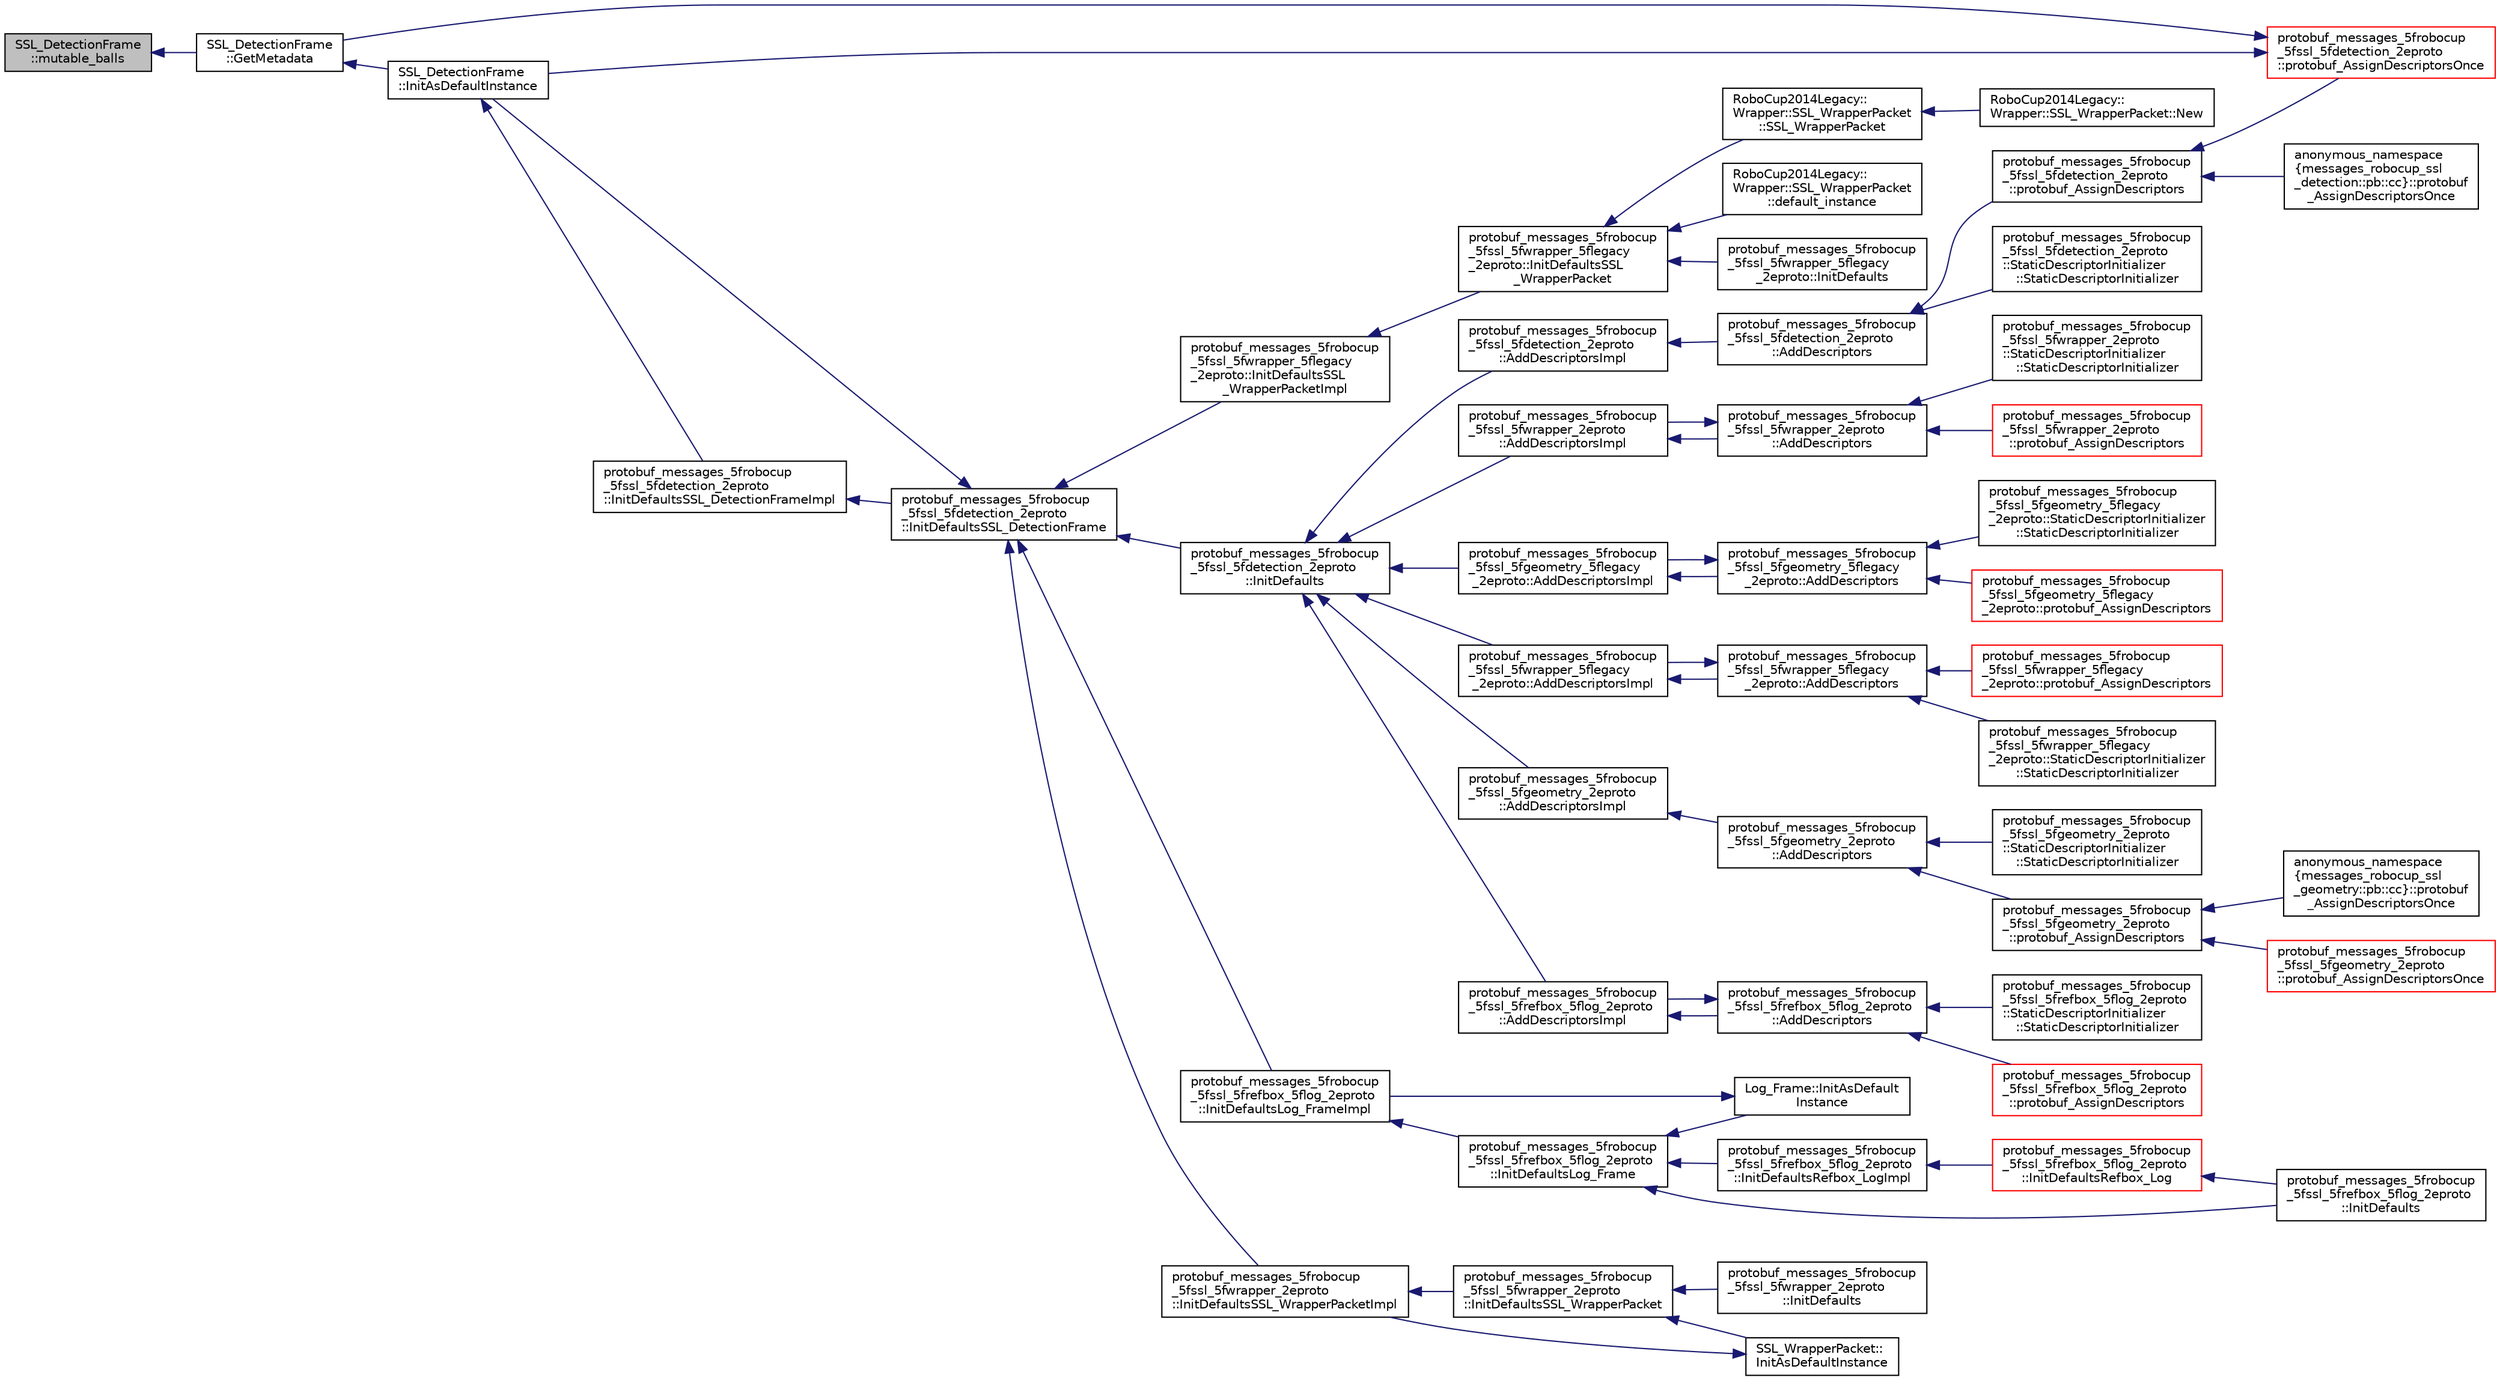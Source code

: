digraph "SSL_DetectionFrame::mutable_balls"
{
 // INTERACTIVE_SVG=YES
  edge [fontname="Helvetica",fontsize="10",labelfontname="Helvetica",labelfontsize="10"];
  node [fontname="Helvetica",fontsize="10",shape=record];
  rankdir="LR";
  Node1 [label="SSL_DetectionFrame\l::mutable_balls",height=0.2,width=0.4,color="black", fillcolor="grey75", style="filled", fontcolor="black"];
  Node1 -> Node2 [dir="back",color="midnightblue",fontsize="10",style="solid",fontname="Helvetica"];
  Node2 [label="SSL_DetectionFrame\l::GetMetadata",height=0.2,width=0.4,color="black", fillcolor="white", style="filled",URL="$d3/dd1/class_s_s_l___detection_frame.html#ad38be9d381c7ebdd1be7be8676e4b64a"];
  Node2 -> Node3 [dir="back",color="midnightblue",fontsize="10",style="solid",fontname="Helvetica"];
  Node3 [label="SSL_DetectionFrame\l::InitAsDefaultInstance",height=0.2,width=0.4,color="black", fillcolor="white", style="filled",URL="$d3/dd1/class_s_s_l___detection_frame.html#a9b382e9282b41601ed3f573ef3034714"];
  Node3 -> Node4 [dir="back",color="midnightblue",fontsize="10",style="solid",fontname="Helvetica"];
  Node4 [label="protobuf_messages_5frobocup\l_5fssl_5fdetection_2eproto\l::InitDefaultsSSL_DetectionFrameImpl",height=0.2,width=0.4,color="black", fillcolor="white", style="filled",URL="$da/d58/namespaceprotobuf__messages__5frobocup__5fssl__5fdetection__2eproto.html#abcda01c698ceea69b866bcd77daf6ac7"];
  Node4 -> Node5 [dir="back",color="midnightblue",fontsize="10",style="solid",fontname="Helvetica"];
  Node5 [label="protobuf_messages_5frobocup\l_5fssl_5fdetection_2eproto\l::InitDefaultsSSL_DetectionFrame",height=0.2,width=0.4,color="black", fillcolor="white", style="filled",URL="$da/d58/namespaceprotobuf__messages__5frobocup__5fssl__5fdetection__2eproto.html#aac7e92818d7edf9b3e9276b4e7233458"];
  Node5 -> Node3 [dir="back",color="midnightblue",fontsize="10",style="solid",fontname="Helvetica"];
  Node5 -> Node6 [dir="back",color="midnightblue",fontsize="10",style="solid",fontname="Helvetica"];
  Node6 [label="protobuf_messages_5frobocup\l_5fssl_5fdetection_2eproto\l::InitDefaults",height=0.2,width=0.4,color="black", fillcolor="white", style="filled",URL="$da/d58/namespaceprotobuf__messages__5frobocup__5fssl__5fdetection__2eproto.html#a623b69f0469a599a08aef7a053ca186b"];
  Node6 -> Node7 [dir="back",color="midnightblue",fontsize="10",style="solid",fontname="Helvetica"];
  Node7 [label="protobuf_messages_5frobocup\l_5fssl_5fdetection_2eproto\l::AddDescriptorsImpl",height=0.2,width=0.4,color="black", fillcolor="white", style="filled",URL="$da/d58/namespaceprotobuf__messages__5frobocup__5fssl__5fdetection__2eproto.html#a8b270bfa704ad1004deb0cd81179193c"];
  Node7 -> Node8 [dir="back",color="midnightblue",fontsize="10",style="solid",fontname="Helvetica"];
  Node8 [label="protobuf_messages_5frobocup\l_5fssl_5fdetection_2eproto\l::AddDescriptors",height=0.2,width=0.4,color="black", fillcolor="white", style="filled",URL="$da/d58/namespaceprotobuf__messages__5frobocup__5fssl__5fdetection__2eproto.html#a46b3ad327f8a65123456885780d9ce51"];
  Node8 -> Node9 [dir="back",color="midnightblue",fontsize="10",style="solid",fontname="Helvetica"];
  Node9 [label="protobuf_messages_5frobocup\l_5fssl_5fdetection_2eproto\l::protobuf_AssignDescriptors",height=0.2,width=0.4,color="black", fillcolor="white", style="filled",URL="$da/d58/namespaceprotobuf__messages__5frobocup__5fssl__5fdetection__2eproto.html#ab9f9ee3bd3a082e427d81ddf173b6c77"];
  Node9 -> Node10 [dir="back",color="midnightblue",fontsize="10",style="solid",fontname="Helvetica"];
  Node10 [label="anonymous_namespace\l\{messages_robocup_ssl\l_detection::pb::cc\}::protobuf\l_AssignDescriptorsOnce",height=0.2,width=0.4,color="black", fillcolor="white", style="filled",URL="$d6/dd8/namespaceanonymous__namespace_02messages__robocup__ssl__detection_8pb_8cc_03.html#a781e2325bf540877cf4f95a939a58263"];
  Node9 -> Node11 [dir="back",color="midnightblue",fontsize="10",style="solid",fontname="Helvetica"];
  Node11 [label="protobuf_messages_5frobocup\l_5fssl_5fdetection_2eproto\l::protobuf_AssignDescriptorsOnce",height=0.2,width=0.4,color="red", fillcolor="white", style="filled",URL="$da/d58/namespaceprotobuf__messages__5frobocup__5fssl__5fdetection__2eproto.html#ad8e01c092f9d19f10232e01c40fce1aa"];
  Node11 -> Node2 [dir="back",color="midnightblue",fontsize="10",style="solid",fontname="Helvetica"];
  Node11 -> Node3 [dir="back",color="midnightblue",fontsize="10",style="solid",fontname="Helvetica"];
  Node8 -> Node12 [dir="back",color="midnightblue",fontsize="10",style="solid",fontname="Helvetica"];
  Node12 [label="protobuf_messages_5frobocup\l_5fssl_5fdetection_2eproto\l::StaticDescriptorInitializer\l::StaticDescriptorInitializer",height=0.2,width=0.4,color="black", fillcolor="white", style="filled",URL="$de/d32/structprotobuf__messages__5frobocup__5fssl__5fdetection__2eproto_1_1_static_descriptor_initializer.html#a0a5174f0e3470a1141c004dda9f490a4"];
  Node6 -> Node13 [dir="back",color="midnightblue",fontsize="10",style="solid",fontname="Helvetica"];
  Node13 [label="protobuf_messages_5frobocup\l_5fssl_5fgeometry_2eproto\l::AddDescriptorsImpl",height=0.2,width=0.4,color="black", fillcolor="white", style="filled",URL="$d4/d2b/namespaceprotobuf__messages__5frobocup__5fssl__5fgeometry__2eproto.html#a1417be0b6fca2575ef170c61b6675a0c"];
  Node13 -> Node14 [dir="back",color="midnightblue",fontsize="10",style="solid",fontname="Helvetica"];
  Node14 [label="protobuf_messages_5frobocup\l_5fssl_5fgeometry_2eproto\l::AddDescriptors",height=0.2,width=0.4,color="black", fillcolor="white", style="filled",URL="$d4/d2b/namespaceprotobuf__messages__5frobocup__5fssl__5fgeometry__2eproto.html#a4c5109daf63949a17a1a516ded791b41"];
  Node14 -> Node15 [dir="back",color="midnightblue",fontsize="10",style="solid",fontname="Helvetica"];
  Node15 [label="protobuf_messages_5frobocup\l_5fssl_5fgeometry_2eproto\l::protobuf_AssignDescriptors",height=0.2,width=0.4,color="black", fillcolor="white", style="filled",URL="$d4/d2b/namespaceprotobuf__messages__5frobocup__5fssl__5fgeometry__2eproto.html#a4d3ff4b674f7cba1c6523a136ad4b76f"];
  Node15 -> Node16 [dir="back",color="midnightblue",fontsize="10",style="solid",fontname="Helvetica"];
  Node16 [label="anonymous_namespace\l\{messages_robocup_ssl\l_geometry::pb::cc\}::protobuf\l_AssignDescriptorsOnce",height=0.2,width=0.4,color="black", fillcolor="white", style="filled",URL="$dc/dd2/namespaceanonymous__namespace_02messages__robocup__ssl__geometry_8pb_8cc_03.html#adfa224c43768a879e03e391648e0e9d5"];
  Node15 -> Node17 [dir="back",color="midnightblue",fontsize="10",style="solid",fontname="Helvetica"];
  Node17 [label="protobuf_messages_5frobocup\l_5fssl_5fgeometry_2eproto\l::protobuf_AssignDescriptorsOnce",height=0.2,width=0.4,color="red", fillcolor="white", style="filled",URL="$d4/d2b/namespaceprotobuf__messages__5frobocup__5fssl__5fgeometry__2eproto.html#a81e8b645220da98df323923b73eed9c1"];
  Node14 -> Node18 [dir="back",color="midnightblue",fontsize="10",style="solid",fontname="Helvetica"];
  Node18 [label="protobuf_messages_5frobocup\l_5fssl_5fgeometry_2eproto\l::StaticDescriptorInitializer\l::StaticDescriptorInitializer",height=0.2,width=0.4,color="black", fillcolor="white", style="filled",URL="$d8/d32/structprotobuf__messages__5frobocup__5fssl__5fgeometry__2eproto_1_1_static_descriptor_initializer.html#ab9d3c9cdb895f7d45895ba8a38d6f89f"];
  Node6 -> Node19 [dir="back",color="midnightblue",fontsize="10",style="solid",fontname="Helvetica"];
  Node19 [label="protobuf_messages_5frobocup\l_5fssl_5frefbox_5flog_2eproto\l::AddDescriptorsImpl",height=0.2,width=0.4,color="black", fillcolor="white", style="filled",URL="$d4/dad/namespaceprotobuf__messages__5frobocup__5fssl__5frefbox__5flog__2eproto.html#a4cc54d8cb777364ecd8f8d73de619333"];
  Node19 -> Node20 [dir="back",color="midnightblue",fontsize="10",style="solid",fontname="Helvetica"];
  Node20 [label="protobuf_messages_5frobocup\l_5fssl_5frefbox_5flog_2eproto\l::AddDescriptors",height=0.2,width=0.4,color="black", fillcolor="white", style="filled",URL="$d4/dad/namespaceprotobuf__messages__5frobocup__5fssl__5frefbox__5flog__2eproto.html#adb6e97ce1a856702e3ae475e3db4ec20"];
  Node20 -> Node21 [dir="back",color="midnightblue",fontsize="10",style="solid",fontname="Helvetica"];
  Node21 [label="protobuf_messages_5frobocup\l_5fssl_5frefbox_5flog_2eproto\l::protobuf_AssignDescriptors",height=0.2,width=0.4,color="red", fillcolor="white", style="filled",URL="$d4/dad/namespaceprotobuf__messages__5frobocup__5fssl__5frefbox__5flog__2eproto.html#ac70af3819b74b5edb139a5d892c1384e"];
  Node20 -> Node19 [dir="back",color="midnightblue",fontsize="10",style="solid",fontname="Helvetica"];
  Node20 -> Node22 [dir="back",color="midnightblue",fontsize="10",style="solid",fontname="Helvetica"];
  Node22 [label="protobuf_messages_5frobocup\l_5fssl_5frefbox_5flog_2eproto\l::StaticDescriptorInitializer\l::StaticDescriptorInitializer",height=0.2,width=0.4,color="black", fillcolor="white", style="filled",URL="$d8/d18/structprotobuf__messages__5frobocup__5fssl__5frefbox__5flog__2eproto_1_1_static_descriptor_initializer.html#adebde36eb871a1d0a03b1260f9f83cc5"];
  Node6 -> Node23 [dir="back",color="midnightblue",fontsize="10",style="solid",fontname="Helvetica"];
  Node23 [label="protobuf_messages_5frobocup\l_5fssl_5fwrapper_2eproto\l::AddDescriptorsImpl",height=0.2,width=0.4,color="black", fillcolor="white", style="filled",URL="$dd/db5/namespaceprotobuf__messages__5frobocup__5fssl__5fwrapper__2eproto.html#aef74cb4093f9075d0f79133232f934e5"];
  Node23 -> Node24 [dir="back",color="midnightblue",fontsize="10",style="solid",fontname="Helvetica"];
  Node24 [label="protobuf_messages_5frobocup\l_5fssl_5fwrapper_2eproto\l::AddDescriptors",height=0.2,width=0.4,color="black", fillcolor="white", style="filled",URL="$dd/db5/namespaceprotobuf__messages__5frobocup__5fssl__5fwrapper__2eproto.html#a6d69084baf4c2ec1e1087e313bd51c6c"];
  Node24 -> Node25 [dir="back",color="midnightblue",fontsize="10",style="solid",fontname="Helvetica"];
  Node25 [label="protobuf_messages_5frobocup\l_5fssl_5fwrapper_2eproto\l::protobuf_AssignDescriptors",height=0.2,width=0.4,color="red", fillcolor="white", style="filled",URL="$dd/db5/namespaceprotobuf__messages__5frobocup__5fssl__5fwrapper__2eproto.html#af4c7f8682d9de22ebe71197ce08cbef3"];
  Node24 -> Node23 [dir="back",color="midnightblue",fontsize="10",style="solid",fontname="Helvetica"];
  Node24 -> Node26 [dir="back",color="midnightblue",fontsize="10",style="solid",fontname="Helvetica"];
  Node26 [label="protobuf_messages_5frobocup\l_5fssl_5fwrapper_2eproto\l::StaticDescriptorInitializer\l::StaticDescriptorInitializer",height=0.2,width=0.4,color="black", fillcolor="white", style="filled",URL="$d9/dea/structprotobuf__messages__5frobocup__5fssl__5fwrapper__2eproto_1_1_static_descriptor_initializer.html#ac92c112f814e1d982bfb9bc556c0c906"];
  Node6 -> Node27 [dir="back",color="midnightblue",fontsize="10",style="solid",fontname="Helvetica"];
  Node27 [label="protobuf_messages_5frobocup\l_5fssl_5fgeometry_5flegacy\l_2eproto::AddDescriptorsImpl",height=0.2,width=0.4,color="black", fillcolor="white", style="filled",URL="$de/d4b/namespaceprotobuf__messages__5frobocup__5fssl__5fgeometry__5flegacy__2eproto.html#a23fe1f9cfacd0e411d7ab167c10b9279"];
  Node27 -> Node28 [dir="back",color="midnightblue",fontsize="10",style="solid",fontname="Helvetica"];
  Node28 [label="protobuf_messages_5frobocup\l_5fssl_5fgeometry_5flegacy\l_2eproto::AddDescriptors",height=0.2,width=0.4,color="black", fillcolor="white", style="filled",URL="$de/d4b/namespaceprotobuf__messages__5frobocup__5fssl__5fgeometry__5flegacy__2eproto.html#ab93a4b2f4ecd804bb944d898659f95d9"];
  Node28 -> Node29 [dir="back",color="midnightblue",fontsize="10",style="solid",fontname="Helvetica"];
  Node29 [label="protobuf_messages_5frobocup\l_5fssl_5fgeometry_5flegacy\l_2eproto::protobuf_AssignDescriptors",height=0.2,width=0.4,color="red", fillcolor="white", style="filled",URL="$de/d4b/namespaceprotobuf__messages__5frobocup__5fssl__5fgeometry__5flegacy__2eproto.html#abbe871c21f496d77d61666a99e4785fb"];
  Node28 -> Node27 [dir="back",color="midnightblue",fontsize="10",style="solid",fontname="Helvetica"];
  Node28 -> Node30 [dir="back",color="midnightblue",fontsize="10",style="solid",fontname="Helvetica"];
  Node30 [label="protobuf_messages_5frobocup\l_5fssl_5fgeometry_5flegacy\l_2eproto::StaticDescriptorInitializer\l::StaticDescriptorInitializer",height=0.2,width=0.4,color="black", fillcolor="white", style="filled",URL="$df/d20/structprotobuf__messages__5frobocup__5fssl__5fgeometry__5flegacy__2eproto_1_1_static_descriptor_initializer.html#a7cddc8c81ce898942e336d9820ecba69"];
  Node6 -> Node31 [dir="back",color="midnightblue",fontsize="10",style="solid",fontname="Helvetica"];
  Node31 [label="protobuf_messages_5frobocup\l_5fssl_5fwrapper_5flegacy\l_2eproto::AddDescriptorsImpl",height=0.2,width=0.4,color="black", fillcolor="white", style="filled",URL="$d6/de3/namespaceprotobuf__messages__5frobocup__5fssl__5fwrapper__5flegacy__2eproto.html#a656fc0a51aa128b2de08a2156fcbfbd3"];
  Node31 -> Node32 [dir="back",color="midnightblue",fontsize="10",style="solid",fontname="Helvetica"];
  Node32 [label="protobuf_messages_5frobocup\l_5fssl_5fwrapper_5flegacy\l_2eproto::AddDescriptors",height=0.2,width=0.4,color="black", fillcolor="white", style="filled",URL="$d6/de3/namespaceprotobuf__messages__5frobocup__5fssl__5fwrapper__5flegacy__2eproto.html#a8be635c20af48e8a4265181f2dc978e8"];
  Node32 -> Node33 [dir="back",color="midnightblue",fontsize="10",style="solid",fontname="Helvetica"];
  Node33 [label="protobuf_messages_5frobocup\l_5fssl_5fwrapper_5flegacy\l_2eproto::protobuf_AssignDescriptors",height=0.2,width=0.4,color="red", fillcolor="white", style="filled",URL="$d6/de3/namespaceprotobuf__messages__5frobocup__5fssl__5fwrapper__5flegacy__2eproto.html#ad6870add0fd8e5bec22593ac5253aefe"];
  Node32 -> Node31 [dir="back",color="midnightblue",fontsize="10",style="solid",fontname="Helvetica"];
  Node32 -> Node34 [dir="back",color="midnightblue",fontsize="10",style="solid",fontname="Helvetica"];
  Node34 [label="protobuf_messages_5frobocup\l_5fssl_5fwrapper_5flegacy\l_2eproto::StaticDescriptorInitializer\l::StaticDescriptorInitializer",height=0.2,width=0.4,color="black", fillcolor="white", style="filled",URL="$d0/d33/structprotobuf__messages__5frobocup__5fssl__5fwrapper__5flegacy__2eproto_1_1_static_descriptor_initializer.html#ae33d8b2281babb29d68a436543a0883f"];
  Node5 -> Node35 [dir="back",color="midnightblue",fontsize="10",style="solid",fontname="Helvetica"];
  Node35 [label="protobuf_messages_5frobocup\l_5fssl_5frefbox_5flog_2eproto\l::InitDefaultsLog_FrameImpl",height=0.2,width=0.4,color="black", fillcolor="white", style="filled",URL="$d4/dad/namespaceprotobuf__messages__5frobocup__5fssl__5frefbox__5flog__2eproto.html#abd9882c034981ae8ac1921514d48dde7"];
  Node35 -> Node36 [dir="back",color="midnightblue",fontsize="10",style="solid",fontname="Helvetica"];
  Node36 [label="protobuf_messages_5frobocup\l_5fssl_5frefbox_5flog_2eproto\l::InitDefaultsLog_Frame",height=0.2,width=0.4,color="black", fillcolor="white", style="filled",URL="$d4/dad/namespaceprotobuf__messages__5frobocup__5fssl__5frefbox__5flog__2eproto.html#aef301de1aceeffdd6d5205a9b9346491"];
  Node36 -> Node37 [dir="back",color="midnightblue",fontsize="10",style="solid",fontname="Helvetica"];
  Node37 [label="protobuf_messages_5frobocup\l_5fssl_5frefbox_5flog_2eproto\l::InitDefaultsRefbox_LogImpl",height=0.2,width=0.4,color="black", fillcolor="white", style="filled",URL="$d4/dad/namespaceprotobuf__messages__5frobocup__5fssl__5frefbox__5flog__2eproto.html#ac64137e00c06b68ff9a3f318aef43928"];
  Node37 -> Node38 [dir="back",color="midnightblue",fontsize="10",style="solid",fontname="Helvetica"];
  Node38 [label="protobuf_messages_5frobocup\l_5fssl_5frefbox_5flog_2eproto\l::InitDefaultsRefbox_Log",height=0.2,width=0.4,color="red", fillcolor="white", style="filled",URL="$d4/dad/namespaceprotobuf__messages__5frobocup__5fssl__5frefbox__5flog__2eproto.html#a6adbd2849cec4368e5402da887595007"];
  Node38 -> Node39 [dir="back",color="midnightblue",fontsize="10",style="solid",fontname="Helvetica"];
  Node39 [label="protobuf_messages_5frobocup\l_5fssl_5frefbox_5flog_2eproto\l::InitDefaults",height=0.2,width=0.4,color="black", fillcolor="white", style="filled",URL="$d4/dad/namespaceprotobuf__messages__5frobocup__5fssl__5frefbox__5flog__2eproto.html#abd3328f4ac13d63375090ce29d01bd2b"];
  Node36 -> Node40 [dir="back",color="midnightblue",fontsize="10",style="solid",fontname="Helvetica"];
  Node40 [label="Log_Frame::InitAsDefault\lInstance",height=0.2,width=0.4,color="black", fillcolor="white", style="filled",URL="$da/d8c/class_log___frame.html#a4527e10e9dcdb77b87edf65115e0f628"];
  Node40 -> Node35 [dir="back",color="midnightblue",fontsize="10",style="solid",fontname="Helvetica"];
  Node36 -> Node39 [dir="back",color="midnightblue",fontsize="10",style="solid",fontname="Helvetica"];
  Node5 -> Node41 [dir="back",color="midnightblue",fontsize="10",style="solid",fontname="Helvetica"];
  Node41 [label="protobuf_messages_5frobocup\l_5fssl_5fwrapper_2eproto\l::InitDefaultsSSL_WrapperPacketImpl",height=0.2,width=0.4,color="black", fillcolor="white", style="filled",URL="$dd/db5/namespaceprotobuf__messages__5frobocup__5fssl__5fwrapper__2eproto.html#a80dce5872ee3d4a49e79ed6b67ead2b6"];
  Node41 -> Node42 [dir="back",color="midnightblue",fontsize="10",style="solid",fontname="Helvetica"];
  Node42 [label="protobuf_messages_5frobocup\l_5fssl_5fwrapper_2eproto\l::InitDefaultsSSL_WrapperPacket",height=0.2,width=0.4,color="black", fillcolor="white", style="filled",URL="$dd/db5/namespaceprotobuf__messages__5frobocup__5fssl__5fwrapper__2eproto.html#a759b1903d56c9a9d75043f593d768578"];
  Node42 -> Node43 [dir="back",color="midnightblue",fontsize="10",style="solid",fontname="Helvetica"];
  Node43 [label="SSL_WrapperPacket::\lInitAsDefaultInstance",height=0.2,width=0.4,color="black", fillcolor="white", style="filled",URL="$d3/ddc/class_s_s_l___wrapper_packet.html#ae6927fbac123ba2e3b682c0a895940cb"];
  Node43 -> Node41 [dir="back",color="midnightblue",fontsize="10",style="solid",fontname="Helvetica"];
  Node42 -> Node44 [dir="back",color="midnightblue",fontsize="10",style="solid",fontname="Helvetica"];
  Node44 [label="protobuf_messages_5frobocup\l_5fssl_5fwrapper_2eproto\l::InitDefaults",height=0.2,width=0.4,color="black", fillcolor="white", style="filled",URL="$dd/db5/namespaceprotobuf__messages__5frobocup__5fssl__5fwrapper__2eproto.html#a5c74e25b29edbf9a0f0ff80d5d914b22"];
  Node5 -> Node45 [dir="back",color="midnightblue",fontsize="10",style="solid",fontname="Helvetica"];
  Node45 [label="protobuf_messages_5frobocup\l_5fssl_5fwrapper_5flegacy\l_2eproto::InitDefaultsSSL\l_WrapperPacketImpl",height=0.2,width=0.4,color="black", fillcolor="white", style="filled",URL="$d6/de3/namespaceprotobuf__messages__5frobocup__5fssl__5fwrapper__5flegacy__2eproto.html#a99e7a833c82e02a8db1f8b46a921eee5"];
  Node45 -> Node46 [dir="back",color="midnightblue",fontsize="10",style="solid",fontname="Helvetica"];
  Node46 [label="protobuf_messages_5frobocup\l_5fssl_5fwrapper_5flegacy\l_2eproto::InitDefaultsSSL\l_WrapperPacket",height=0.2,width=0.4,color="black", fillcolor="white", style="filled",URL="$d6/de3/namespaceprotobuf__messages__5frobocup__5fssl__5fwrapper__5flegacy__2eproto.html#ad1f8b5692de91a37a9723958e72904d1"];
  Node46 -> Node47 [dir="back",color="midnightblue",fontsize="10",style="solid",fontname="Helvetica"];
  Node47 [label="RoboCup2014Legacy::\lWrapper::SSL_WrapperPacket\l::SSL_WrapperPacket",height=0.2,width=0.4,color="black", fillcolor="white", style="filled",URL="$d6/d23/class_robo_cup2014_legacy_1_1_wrapper_1_1_s_s_l___wrapper_packet.html#a59388d84905d348178b490c966e6f85c"];
  Node47 -> Node48 [dir="back",color="midnightblue",fontsize="10",style="solid",fontname="Helvetica"];
  Node48 [label="RoboCup2014Legacy::\lWrapper::SSL_WrapperPacket::New",height=0.2,width=0.4,color="black", fillcolor="white", style="filled",URL="$d6/d23/class_robo_cup2014_legacy_1_1_wrapper_1_1_s_s_l___wrapper_packet.html#aa2623cfc2a6d0b7f3e3869c442af7dc4"];
  Node46 -> Node49 [dir="back",color="midnightblue",fontsize="10",style="solid",fontname="Helvetica"];
  Node49 [label="RoboCup2014Legacy::\lWrapper::SSL_WrapperPacket\l::default_instance",height=0.2,width=0.4,color="black", fillcolor="white", style="filled",URL="$d6/d23/class_robo_cup2014_legacy_1_1_wrapper_1_1_s_s_l___wrapper_packet.html#a1fbc5a97f510d5629aa8badac6fb5968"];
  Node46 -> Node50 [dir="back",color="midnightblue",fontsize="10",style="solid",fontname="Helvetica"];
  Node50 [label="protobuf_messages_5frobocup\l_5fssl_5fwrapper_5flegacy\l_2eproto::InitDefaults",height=0.2,width=0.4,color="black", fillcolor="white", style="filled",URL="$d6/de3/namespaceprotobuf__messages__5frobocup__5fssl__5fwrapper__5flegacy__2eproto.html#ae28ebaeae140baabb93f147e6a26be70"];
}
